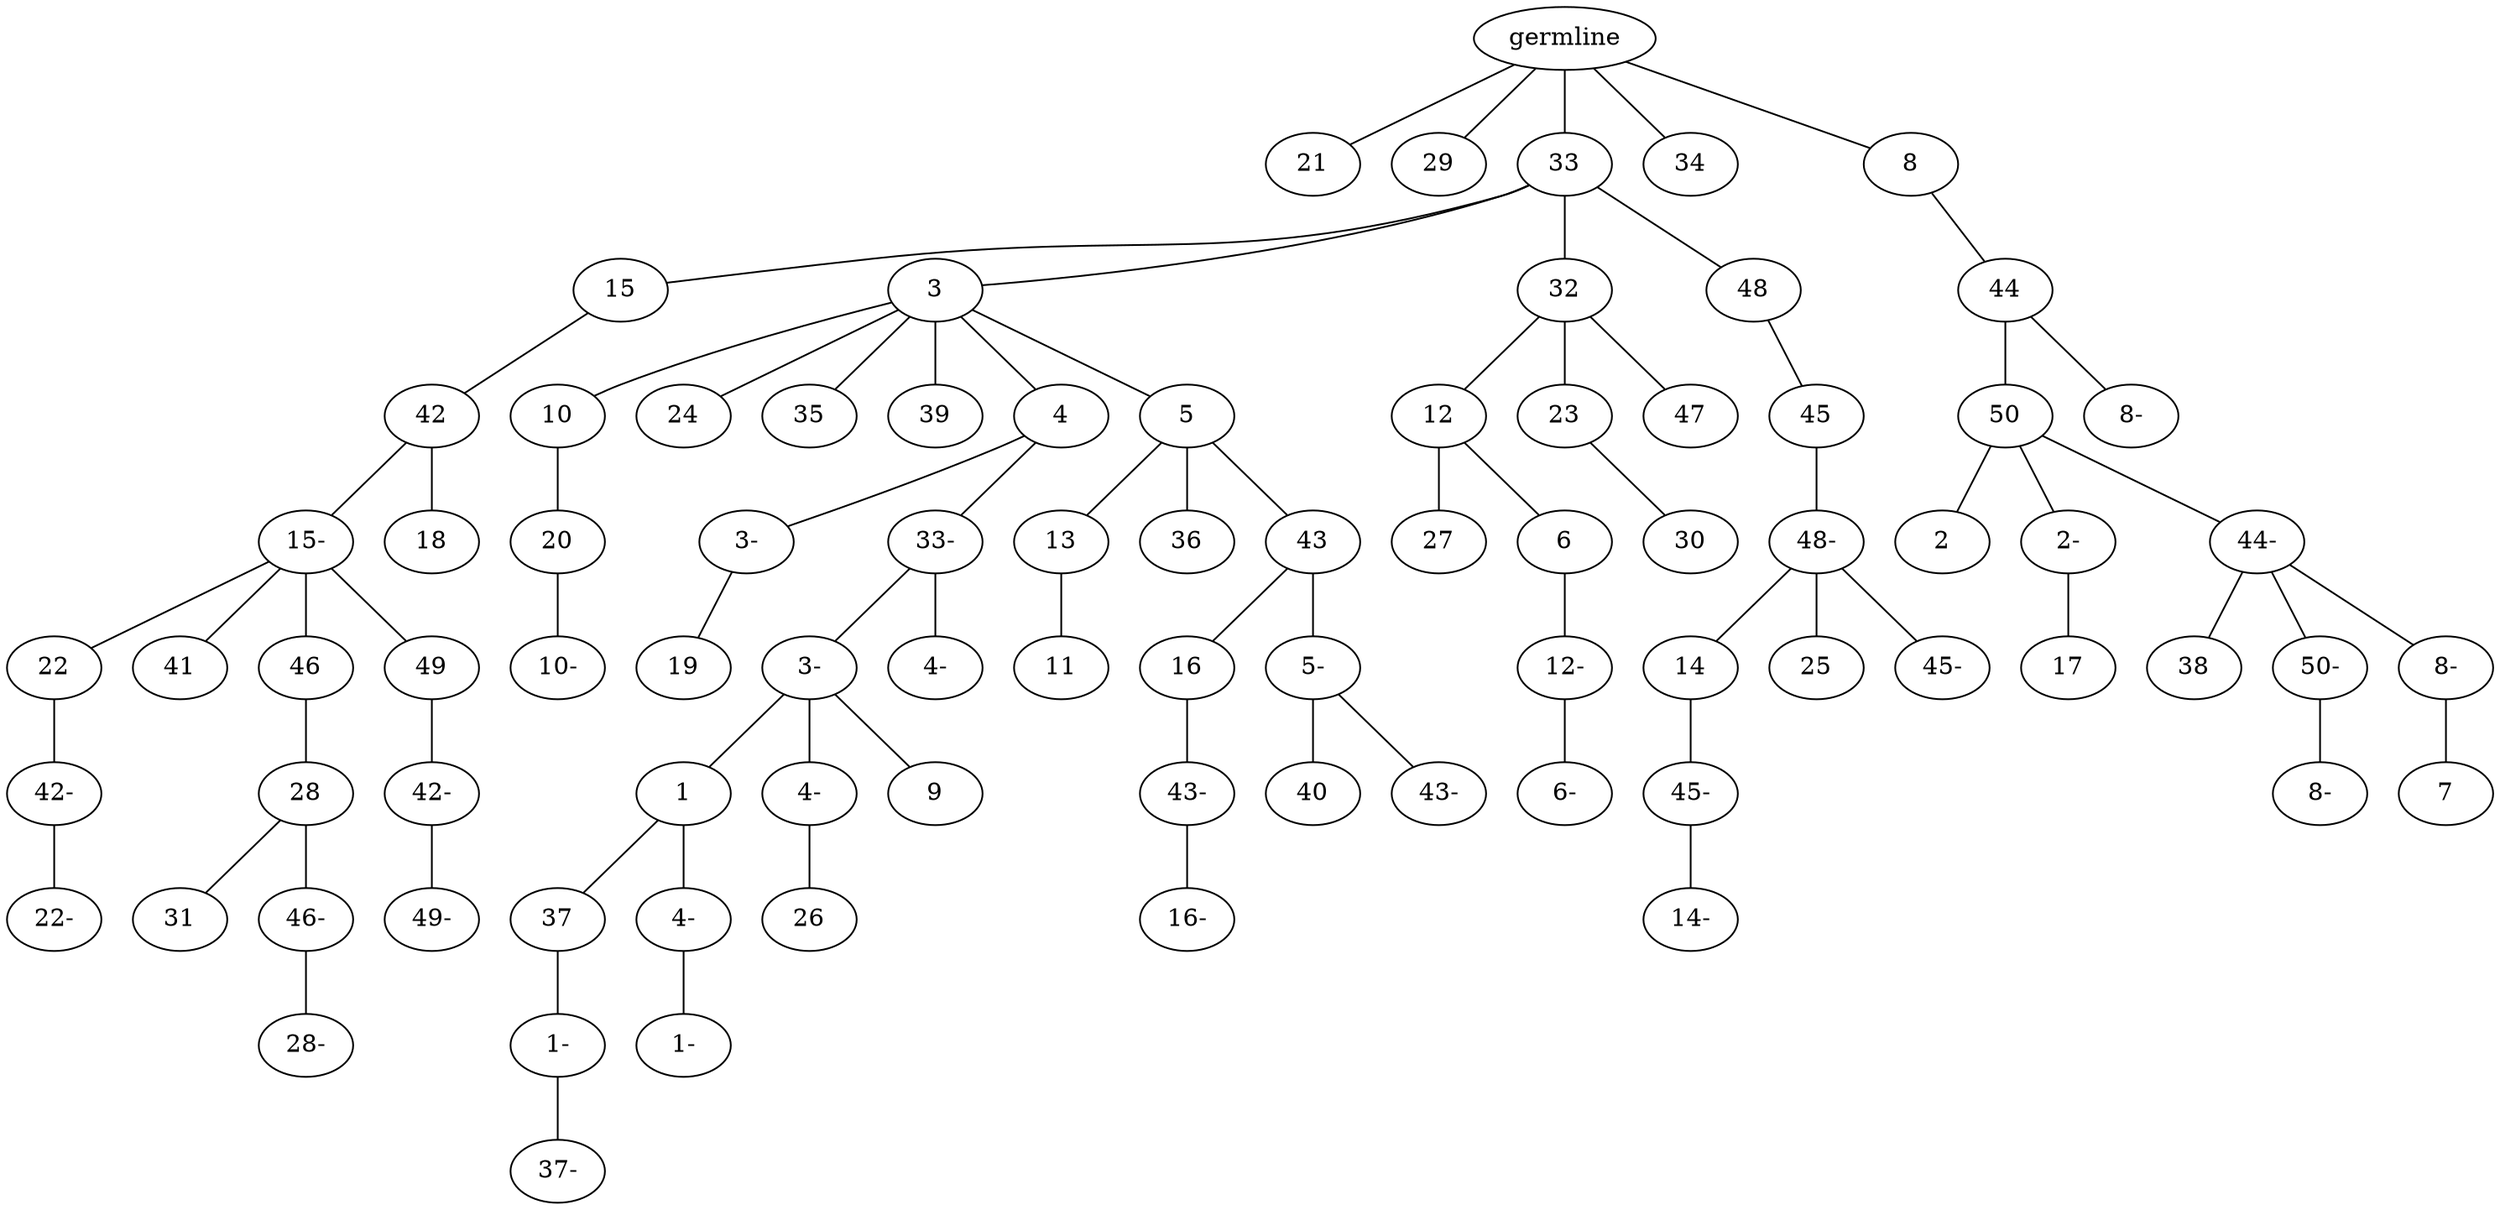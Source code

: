 graph tree {
    "140154200566992" [label="germline"];
    "140154199065744" [label="21"];
    "140154196871344" [label="29"];
    "140154196871776" [label="33"];
    "140154196872112" [label="15"];
    "140154196872544" [label="42"];
    "140154196870480" [label="15-"];
    "140154196869184" [label="22"];
    "140154196871632" [label="42-"];
    "140154196869280" [label="22-"];
    "140154196870432" [label="41"];
    "140154196873120" [label="46"];
    "140154196871872" [label="28"];
    "140154196872352" [label="31"];
    "140154196871008" [label="46-"];
    "140154196872016" [label="28-"];
    "140154196869808" [label="49"];
    "140154196871392" [label="42-"];
    "140154208474304" [label="49-"];
    "140154196871968" [label="18"];
    "140154196871248" [label="3"];
    "140154196870864" [label="10"];
    "140154196871920" [label="20"];
    "140154208819376" [label="10-"];
    "140154196871536" [label="24"];
    "140154208819232" [label="35"];
    "140154208818992" [label="39"];
    "140154193983472" [label="4"];
    "140154193985200" [label="3-"];
    "140154193982512" [label="19"];
    "140154193985488" [label="33-"];
    "140154193983376" [label="3-"];
    "140154193983424" [label="1"];
    "140154193981840" [label="37"];
    "140154193984000" [label="1-"];
    "140154193981936" [label="37-"];
    "140154193983136" [label="4-"];
    "140154193982848" [label="1-"];
    "140154193985248" [label="4-"];
    "140154190539408" [label="26"];
    "140154193985104" [label="9"];
    "140154193982704" [label="4-"];
    "140154193982608" [label="5"];
    "140154193984912" [label="13"];
    "140154190538160" [label="11"];
    "140154190538352" [label="36"];
    "140154190537680" [label="43"];
    "140154190537392" [label="16"];
    "140154190538256" [label="43-"];
    "140154190538976" [label="16-"];
    "140154190538736" [label="5-"];
    "140154190538544" [label="40"];
    "140154190537056" [label="43-"];
    "140154196869232" [label="32"];
    "140154190538208" [label="12"];
    "140154190539744" [label="27"];
    "140154190540464" [label="6"];
    "140154190536960" [label="12-"];
    "140154197773376" [label="6-"];
    "140154190537440" [label="23"];
    "140154190537824" [label="30"];
    "140154190537488" [label="47"];
    "140154193981504" [label="48"];
    "140154197772944" [label="45"];
    "140154197771072" [label="48-"];
    "140154197773568" [label="14"];
    "140154197773232" [label="45-"];
    "140154197773088" [label="14-"];
    "140154197772608" [label="25"];
    "140154197772800" [label="45-"];
    "140154196872592" [label="34"];
    "140154197772704" [label="8"];
    "140154197774144" [label="44"];
    "140154197770880" [label="50"];
    "140154197770976" [label="2"];
    "140154197773712" [label="2-"];
    "140154200656384" [label="17"];
    "140154197771888" [label="44-"];
    "140154197773856" [label="38"];
    "140154194144608" [label="50-"];
    "140154194143120" [label="8-"];
    "140154194144944" [label="8-"];
    "140154216117296" [label="7"];
    "140154197774096" [label="8-"];
    "140154200566992" -- "140154199065744";
    "140154200566992" -- "140154196871344";
    "140154200566992" -- "140154196871776";
    "140154200566992" -- "140154196872592";
    "140154200566992" -- "140154197772704";
    "140154196871776" -- "140154196872112";
    "140154196871776" -- "140154196871248";
    "140154196871776" -- "140154196869232";
    "140154196871776" -- "140154193981504";
    "140154196872112" -- "140154196872544";
    "140154196872544" -- "140154196870480";
    "140154196872544" -- "140154196871968";
    "140154196870480" -- "140154196869184";
    "140154196870480" -- "140154196870432";
    "140154196870480" -- "140154196873120";
    "140154196870480" -- "140154196869808";
    "140154196869184" -- "140154196871632";
    "140154196871632" -- "140154196869280";
    "140154196873120" -- "140154196871872";
    "140154196871872" -- "140154196872352";
    "140154196871872" -- "140154196871008";
    "140154196871008" -- "140154196872016";
    "140154196869808" -- "140154196871392";
    "140154196871392" -- "140154208474304";
    "140154196871248" -- "140154196870864";
    "140154196871248" -- "140154196871536";
    "140154196871248" -- "140154208819232";
    "140154196871248" -- "140154208818992";
    "140154196871248" -- "140154193983472";
    "140154196871248" -- "140154193982608";
    "140154196870864" -- "140154196871920";
    "140154196871920" -- "140154208819376";
    "140154193983472" -- "140154193985200";
    "140154193983472" -- "140154193985488";
    "140154193985200" -- "140154193982512";
    "140154193985488" -- "140154193983376";
    "140154193985488" -- "140154193982704";
    "140154193983376" -- "140154193983424";
    "140154193983376" -- "140154193985248";
    "140154193983376" -- "140154193985104";
    "140154193983424" -- "140154193981840";
    "140154193983424" -- "140154193983136";
    "140154193981840" -- "140154193984000";
    "140154193984000" -- "140154193981936";
    "140154193983136" -- "140154193982848";
    "140154193985248" -- "140154190539408";
    "140154193982608" -- "140154193984912";
    "140154193982608" -- "140154190538352";
    "140154193982608" -- "140154190537680";
    "140154193984912" -- "140154190538160";
    "140154190537680" -- "140154190537392";
    "140154190537680" -- "140154190538736";
    "140154190537392" -- "140154190538256";
    "140154190538256" -- "140154190538976";
    "140154190538736" -- "140154190538544";
    "140154190538736" -- "140154190537056";
    "140154196869232" -- "140154190538208";
    "140154196869232" -- "140154190537440";
    "140154196869232" -- "140154190537488";
    "140154190538208" -- "140154190539744";
    "140154190538208" -- "140154190540464";
    "140154190540464" -- "140154190536960";
    "140154190536960" -- "140154197773376";
    "140154190537440" -- "140154190537824";
    "140154193981504" -- "140154197772944";
    "140154197772944" -- "140154197771072";
    "140154197771072" -- "140154197773568";
    "140154197771072" -- "140154197772608";
    "140154197771072" -- "140154197772800";
    "140154197773568" -- "140154197773232";
    "140154197773232" -- "140154197773088";
    "140154197772704" -- "140154197774144";
    "140154197774144" -- "140154197770880";
    "140154197774144" -- "140154197774096";
    "140154197770880" -- "140154197770976";
    "140154197770880" -- "140154197773712";
    "140154197770880" -- "140154197771888";
    "140154197773712" -- "140154200656384";
    "140154197771888" -- "140154197773856";
    "140154197771888" -- "140154194144608";
    "140154197771888" -- "140154194144944";
    "140154194144608" -- "140154194143120";
    "140154194144944" -- "140154216117296";
}
